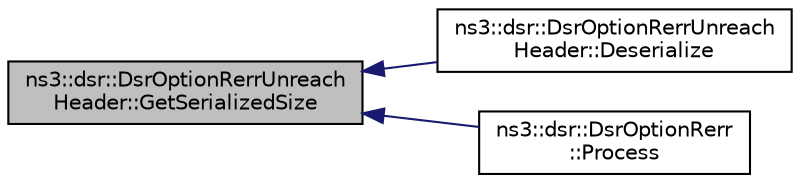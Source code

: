 digraph "ns3::dsr::DsrOptionRerrUnreachHeader::GetSerializedSize"
{
  edge [fontname="Helvetica",fontsize="10",labelfontname="Helvetica",labelfontsize="10"];
  node [fontname="Helvetica",fontsize="10",shape=record];
  rankdir="LR";
  Node1 [label="ns3::dsr::DsrOptionRerrUnreach\lHeader::GetSerializedSize",height=0.2,width=0.4,color="black", fillcolor="grey75", style="filled", fontcolor="black"];
  Node1 -> Node2 [dir="back",color="midnightblue",fontsize="10",style="solid"];
  Node2 [label="ns3::dsr::DsrOptionRerrUnreach\lHeader::Deserialize",height=0.2,width=0.4,color="black", fillcolor="white", style="filled",URL="$d0/d90/classns3_1_1dsr_1_1DsrOptionRerrUnreachHeader.html#ab6cda2c6108b5a5076941b7f541ef320",tooltip="Deserialize the packet. "];
  Node1 -> Node3 [dir="back",color="midnightblue",fontsize="10",style="solid"];
  Node3 [label="ns3::dsr::DsrOptionRerr\l::Process",height=0.2,width=0.4,color="black", fillcolor="white", style="filled",URL="$d7/d70/classns3_1_1dsr_1_1DsrOptionRerr.html#a8aa7e565a18c730fcd572017f720cfac",tooltip="Process method. "];
}
